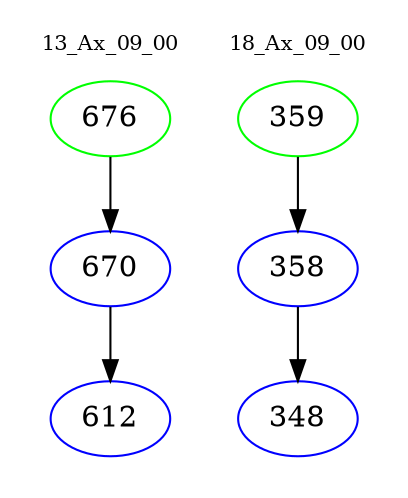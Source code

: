 digraph{
subgraph cluster_0 {
color = white
label = "13_Ax_09_00";
fontsize=10;
T0_676 [label="676", color="green"]
T0_676 -> T0_670 [color="black"]
T0_670 [label="670", color="blue"]
T0_670 -> T0_612 [color="black"]
T0_612 [label="612", color="blue"]
}
subgraph cluster_1 {
color = white
label = "18_Ax_09_00";
fontsize=10;
T1_359 [label="359", color="green"]
T1_359 -> T1_358 [color="black"]
T1_358 [label="358", color="blue"]
T1_358 -> T1_348 [color="black"]
T1_348 [label="348", color="blue"]
}
}
